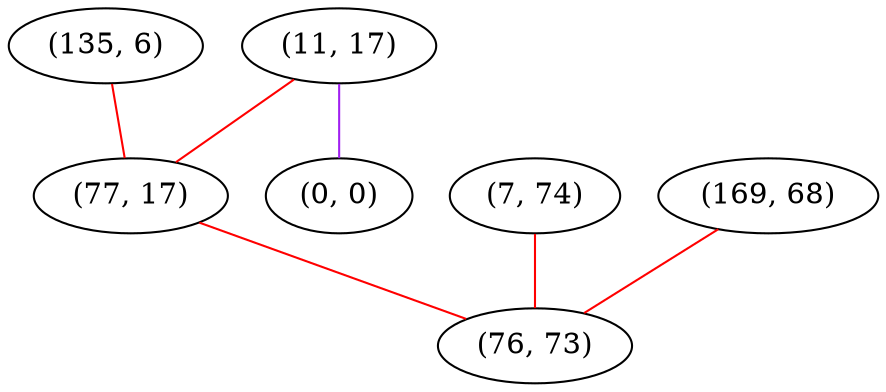 graph "" {
"(11, 17)";
"(7, 74)";
"(135, 6)";
"(77, 17)";
"(0, 0)";
"(169, 68)";
"(76, 73)";
"(11, 17)" -- "(77, 17)"  [color=red, key=0, weight=1];
"(11, 17)" -- "(0, 0)"  [color=purple, key=0, weight=4];
"(7, 74)" -- "(76, 73)"  [color=red, key=0, weight=1];
"(135, 6)" -- "(77, 17)"  [color=red, key=0, weight=1];
"(77, 17)" -- "(76, 73)"  [color=red, key=0, weight=1];
"(169, 68)" -- "(76, 73)"  [color=red, key=0, weight=1];
}
